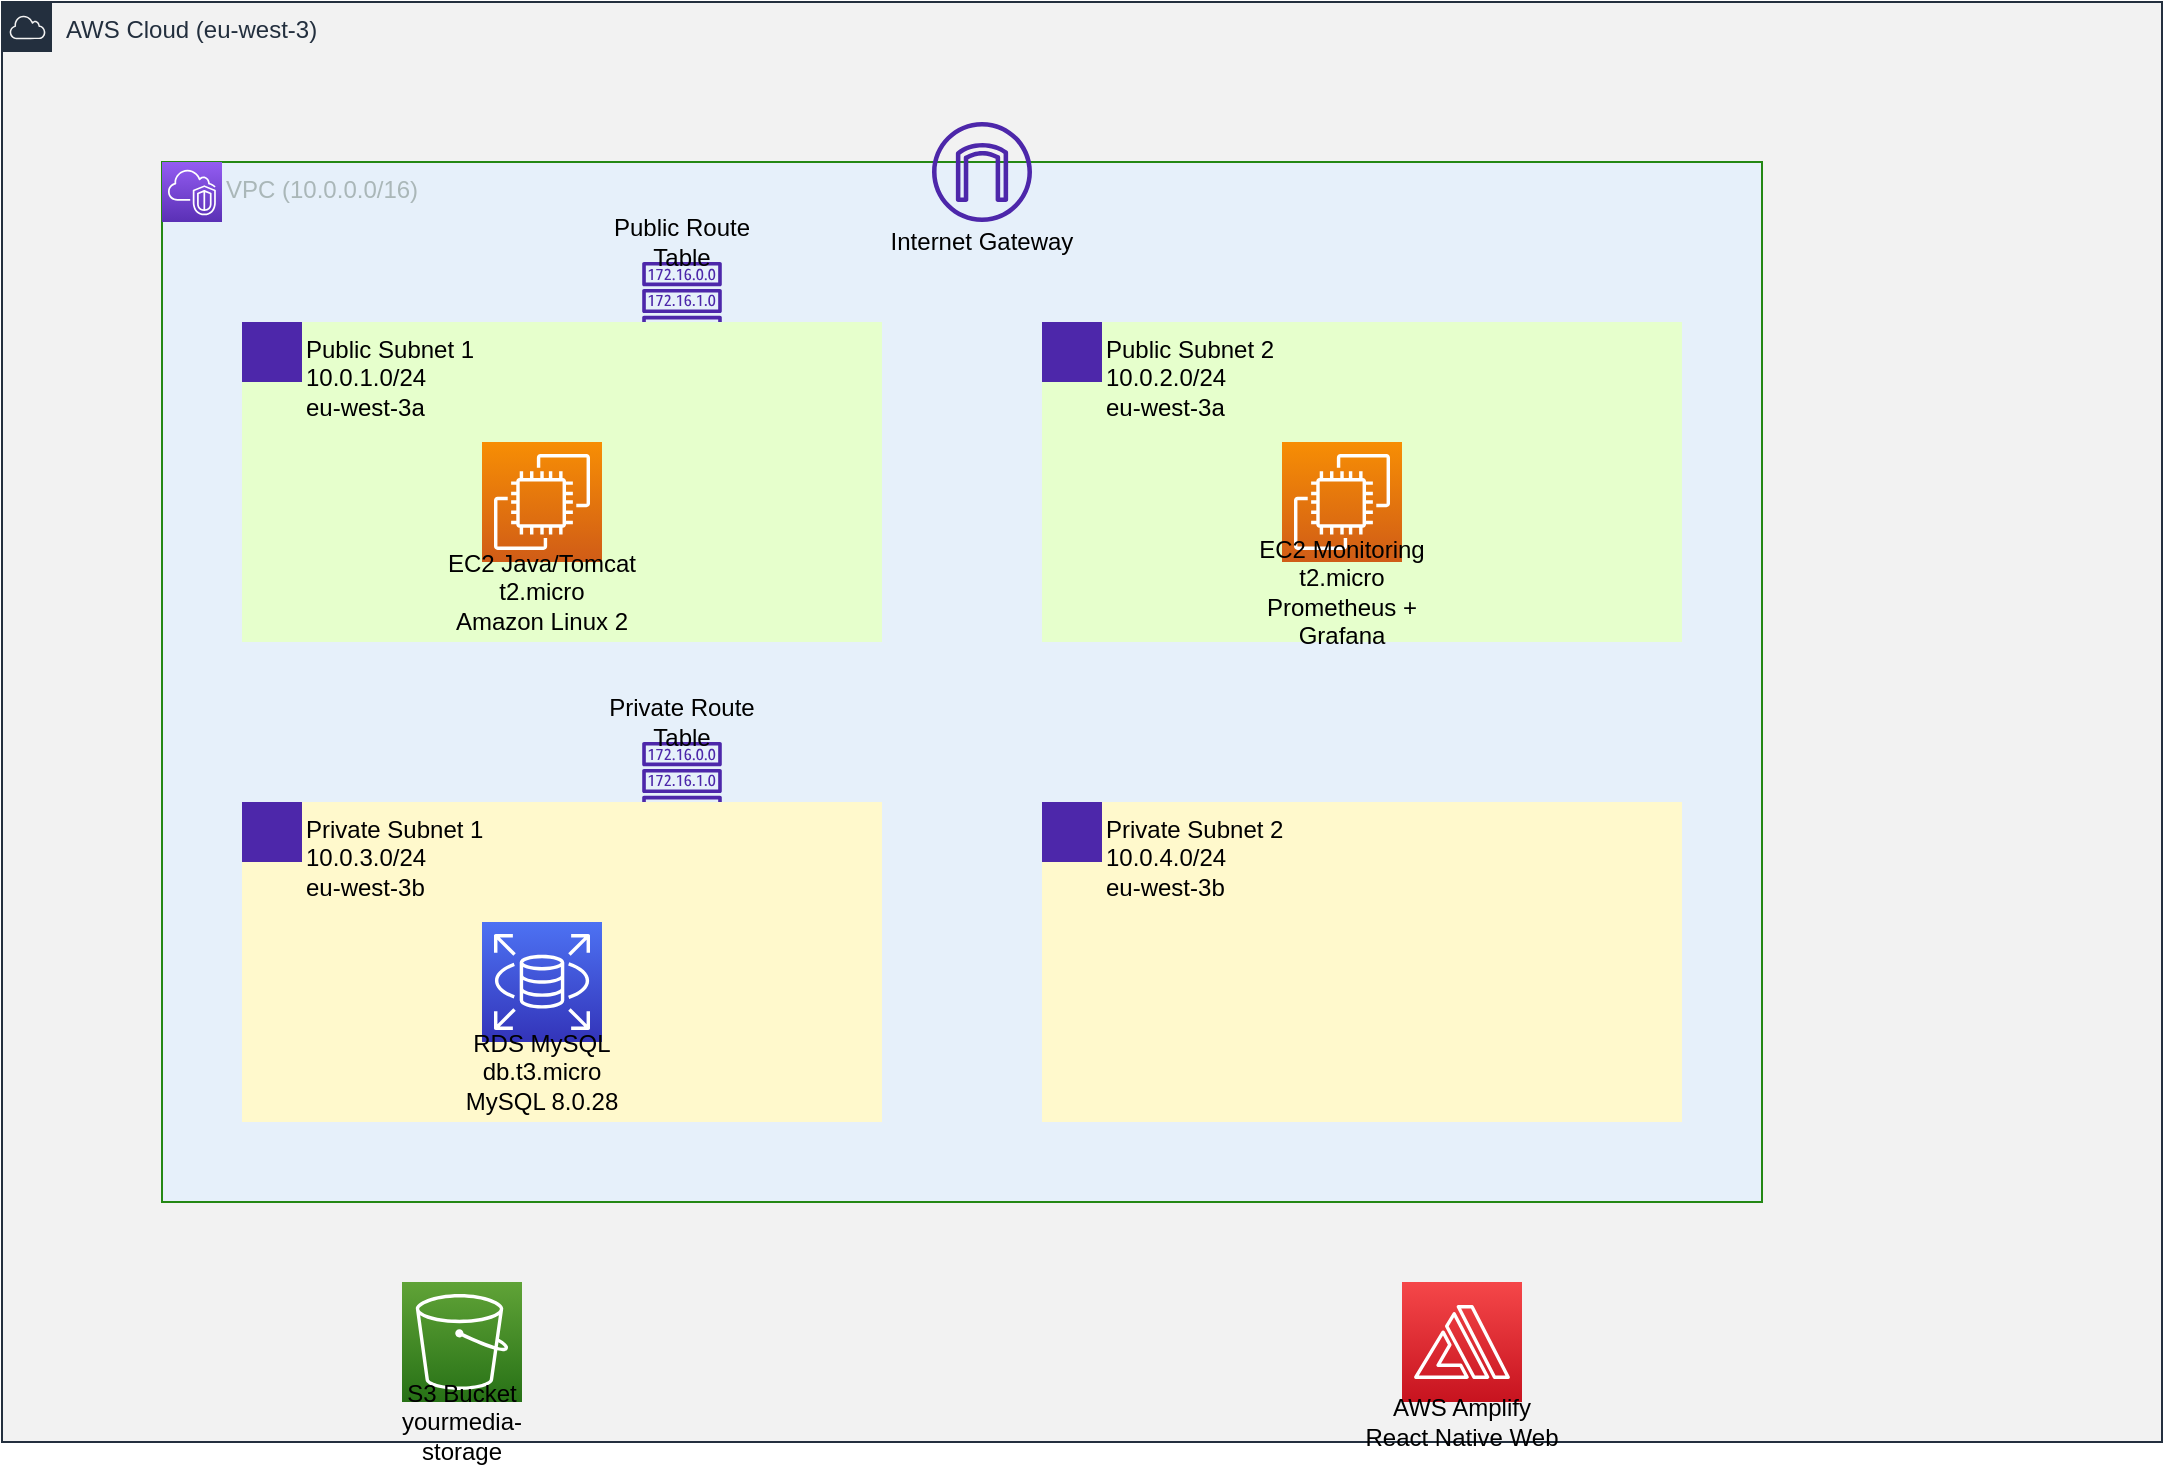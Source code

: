<mxfile version="21.3.7">
  <diagram id="yourmedia-aws-architecture" name="YourMedia AWS Architecture">
    <mxGraphModel dx="1422" dy="798" grid="1" gridSize="10" guides="1" tooltips="1" connect="1" arrows="1" fold="1" page="1" pageScale="1" pageWidth="1169" pageHeight="827" math="0" shadow="0">
      <root>
        <mxCell id="0" />
        <mxCell id="1" parent="0" />
        <!-- AWS Cloud -->
        <mxCell id="aws-cloud" value="AWS Cloud (eu-west-3)" style="points=[[0,0],[0.25,0],[0.5,0],[0.75,0],[1,0],[1,0.25],[1,0.5],[1,0.75],[1,1],[0.75,1],[0.5,1],[0.25,1],[0,1],[0,0.75],[0,0.5],[0,0.25]];outlineConnect=0;gradientColor=none;html=1;whiteSpace=wrap;fontSize=12;fontStyle=0;container=1;pointerEvents=0;collapsible=0;recursiveResize=0;shape=mxgraph.aws4.group;grIcon=mxgraph.aws4.group_aws_cloud;strokeColor=#232F3E;fillColor=#F2F2F2;verticalAlign=top;align=left;spacingLeft=30;fontColor=#232F3E;dashed=0;" vertex="1" parent="1">
          <mxGeometry x="40" y="40" width="1080" height="720" as="geometry" />
        </mxCell>
        <!-- VPC -->
        <mxCell id="vpc" value="VPC (10.0.0.0/16)" style="points=[[0,0],[0.25,0],[0.5,0],[0.75,0],[1,0],[1,0.25],[1,0.5],[1,0.75],[1,1],[0.75,1],[0.5,1],[0.25,1],[0,1],[0,0.75],[0,0.5],[0,0.25]];outlineConnect=0;gradientColor=none;html=1;whiteSpace=wrap;fontSize=12;fontStyle=0;container=1;pointerEvents=0;collapsible=0;recursiveResize=0;shape=mxgraph.aws4.group;grIcon=mxgraph.aws4.group_vpc;strokeColor=#248814;fillColor=#E6F0FA;verticalAlign=top;align=left;spacingLeft=30;fontColor=#AAB7B8;dashed=0;" vertex="1" parent="aws-cloud">
          <mxGeometry x="80" y="80" width="800" height="520" as="geometry" />
        </mxCell>
        <!-- VPC Icon -->
        <mxCell id="vpc-icon" value="" style="sketch=0;points=[[0,0,0],[0.25,0,0],[0.5,0,0],[0.75,0,0],[1,0,0],[0,1,0],[0.25,1,0],[0.5,1,0],[0.75,1,0],[1,1,0],[0,0.25,0],[0,0.5,0],[0,0.75,0],[1,0.25,0],[1,0.5,0],[1,0.75,0]];outlineConnect=0;fontColor=#232F3E;gradientColor=#945DF2;gradientDirection=north;fillColor=#5A30B5;strokeColor=#ffffff;dashed=0;verticalLabelPosition=bottom;verticalAlign=top;align=center;html=1;fontSize=12;fontStyle=0;aspect=fixed;shape=mxgraph.aws4.resourceIcon;resIcon=mxgraph.aws4.vpc;" vertex="1" parent="vpc">
          <mxGeometry width="30" height="30" as="geometry" />
        </mxCell>
        
        <!-- Internet Gateway -->
        <mxCell id="internet-gateway" value="" style="sketch=0;outlineConnect=0;fontColor=#232F3E;gradientColor=none;fillColor=#4D27AA;strokeColor=none;dashed=0;verticalLabelPosition=bottom;verticalAlign=top;align=center;html=1;fontSize=12;fontStyle=0;aspect=fixed;pointerEvents=1;shape=mxgraph.aws4.internet_gateway;" vertex="1" parent="vpc">
          <mxGeometry x="385" y="-20" width="50" height="50" as="geometry" />
        </mxCell>
        
        <!-- Internet Gateway Label -->
        <mxCell id="internet-gateway-label" value="Internet Gateway" style="text;html=1;strokeColor=none;fillColor=none;align=center;verticalAlign=middle;whiteSpace=wrap;rounded=0;" vertex="1" parent="vpc">
          <mxGeometry x="360" y="30" width="100" height="20" as="geometry" />
        </mxCell>
        
        <!-- Public Route Table -->
        <mxCell id="public-route-table" value="" style="sketch=0;outlineConnect=0;fontColor=#232F3E;gradientColor=none;fillColor=#4D27AA;strokeColor=none;dashed=0;verticalLabelPosition=bottom;verticalAlign=top;align=center;html=1;fontSize=12;fontStyle=0;aspect=fixed;pointerEvents=1;shape=mxgraph.aws4.route_table;" vertex="1" parent="vpc">
          <mxGeometry x="240" y="50" width="40" height="39" as="geometry" />
        </mxCell>
        
        <!-- Public Route Table Label -->
        <mxCell id="public-route-table-label" value="Public Route Table" style="text;html=1;strokeColor=none;fillColor=none;align=center;verticalAlign=middle;whiteSpace=wrap;rounded=0;" vertex="1" parent="vpc">
          <mxGeometry x="210" y="30" width="100" height="20" as="geometry" />
        </mxCell>
        
        <!-- Private Route Table -->
        <mxCell id="private-route-table" value="" style="sketch=0;outlineConnect=0;fontColor=#232F3E;gradientColor=none;fillColor=#4D27AA;strokeColor=none;dashed=0;verticalLabelPosition=bottom;verticalAlign=top;align=center;html=1;fontSize=12;fontStyle=0;aspect=fixed;pointerEvents=1;shape=mxgraph.aws4.route_table;" vertex="1" parent="vpc">
          <mxGeometry x="240" y="290" width="40" height="39" as="geometry" />
        </mxCell>
        
        <!-- Private Route Table Label -->
        <mxCell id="private-route-table-label" value="Private Route Table" style="text;html=1;strokeColor=none;fillColor=none;align=center;verticalAlign=middle;whiteSpace=wrap;rounded=0;" vertex="1" parent="vpc">
          <mxGeometry x="210" y="270" width="100" height="20" as="geometry" />
        </mxCell>
        
        <!-- Public Subnet 1 -->
        <mxCell id="public-subnet-1" value="Public Subnet 1&#xa;10.0.1.0/24&#xa;eu-west-3a" style="points=[[0,0],[0.25,0],[0.5,0],[0.75,0],[1,0],[1,0.25],[1,0.5],[1,0.75],[1,1],[0.75,1],[0.5,1],[0.25,1],[0,1],[0,0.75],[0,0.5],[0,0.25]];outlineConnect=0;gradientColor=none;html=1;whiteSpace=wrap;fontSize=12;fontStyle=0;container=1;pointerEvents=0;collapsible=0;recursiveResize=0;shape=mxgraph.aws4.group;grIcon=mxgraph.aws4.group_security_group;grStroke=0;strokeColor=#248814;fillColor=#E6FFCC;verticalAlign=top;align=left;spacingLeft=30;fontColor=#000000;dashed=0;" vertex="1" parent="vpc">
          <mxGeometry x="40" y="80" width="320" height="160" as="geometry" />
        </mxCell>
        <!-- Subnet Icon -->
        <mxCell id="public-subnet-1-icon" value="" style="sketch=0;outlineConnect=0;fontColor=#232F3E;gradientColor=none;fillColor=#4D27AA;strokeColor=none;dashed=0;verticalLabelPosition=bottom;verticalAlign=top;align=center;html=1;fontSize=12;fontStyle=0;aspect=fixed;pointerEvents=1;shape=mxgraph.aws4.subnet;" vertex="1" parent="public-subnet-1">
          <mxGeometry width="30" height="30" as="geometry" />
        </mxCell>
        
        <!-- EC2 Java/Tomcat -->
        <mxCell id="ec2-java" value="" style="sketch=0;points=[[0,0,0],[0.25,0,0],[0.5,0,0],[0.75,0,0],[1,0,0],[0,1,0],[0.25,1,0],[0.5,1,0],[0.75,1,0],[1,1,0],[0,0.25,0],[0,0.5,0],[0,0.75,0],[1,0.25,0],[1,0.5,0],[1,0.75,0]];outlineConnect=0;fontColor=#232F3E;gradientColor=#F78E04;gradientDirection=north;fillColor=#D05C17;strokeColor=#ffffff;dashed=0;verticalLabelPosition=bottom;verticalAlign=top;align=center;html=1;fontSize=12;fontStyle=0;aspect=fixed;shape=mxgraph.aws4.resourceIcon;resIcon=mxgraph.aws4.ec2;" vertex="1" parent="public-subnet-1">
          <mxGeometry x="120" y="60" width="60" height="60" as="geometry" />
        </mxCell>
        
        <!-- EC2 Java/Tomcat Label -->
        <mxCell id="ec2-java-label" value="EC2 Java/Tomcat&#xa;t2.micro&#xa;Amazon Linux 2" style="text;html=1;strokeColor=none;fillColor=none;align=center;verticalAlign=middle;whiteSpace=wrap;rounded=0;" vertex="1" parent="public-subnet-1">
          <mxGeometry x="100" y="120" width="100" height="30" as="geometry" />
        </mxCell>
        
        <!-- Public Subnet 2 -->
        <mxCell id="public-subnet-2" value="Public Subnet 2&#xa;10.0.2.0/24&#xa;eu-west-3a" style="points=[[0,0],[0.25,0],[0.5,0],[0.75,0],[1,0],[1,0.25],[1,0.5],[1,0.75],[1,1],[0.75,1],[0.5,1],[0.25,1],[0,1],[0,0.75],[0,0.5],[0,0.25]];outlineConnect=0;gradientColor=none;html=1;whiteSpace=wrap;fontSize=12;fontStyle=0;container=1;pointerEvents=0;collapsible=0;recursiveResize=0;shape=mxgraph.aws4.group;grIcon=mxgraph.aws4.group_security_group;grStroke=0;strokeColor=#248814;fillColor=#E6FFCC;verticalAlign=top;align=left;spacingLeft=30;fontColor=#000000;dashed=0;" vertex="1" parent="vpc">
          <mxGeometry x="440" y="80" width="320" height="160" as="geometry" />
        </mxCell>
        <!-- Subnet Icon -->
        <mxCell id="public-subnet-2-icon" value="" style="sketch=0;outlineConnect=0;fontColor=#232F3E;gradientColor=none;fillColor=#4D27AA;strokeColor=none;dashed=0;verticalLabelPosition=bottom;verticalAlign=top;align=center;html=1;fontSize=12;fontStyle=0;aspect=fixed;pointerEvents=1;shape=mxgraph.aws4.subnet;" vertex="1" parent="public-subnet-2">
          <mxGeometry width="30" height="30" as="geometry" />
        </mxCell>
        
        <!-- EC2 Monitoring -->
        <mxCell id="ec2-monitoring" value="" style="sketch=0;points=[[0,0,0],[0.25,0,0],[0.5,0,0],[0.75,0,0],[1,0,0],[0,1,0],[0.25,1,0],[0.5,1,0],[0.75,1,0],[1,1,0],[0,0.25,0],[0,0.5,0],[0,0.75,0],[1,0.25,0],[1,0.5,0],[1,0.75,0]];outlineConnect=0;fontColor=#232F3E;gradientColor=#F78E04;gradientDirection=north;fillColor=#D05C17;strokeColor=#ffffff;dashed=0;verticalLabelPosition=bottom;verticalAlign=top;align=center;html=1;fontSize=12;fontStyle=0;aspect=fixed;shape=mxgraph.aws4.resourceIcon;resIcon=mxgraph.aws4.ec2;" vertex="1" parent="public-subnet-2">
          <mxGeometry x="120" y="60" width="60" height="60" as="geometry" />
        </mxCell>
        
        <!-- EC2 Monitoring Label -->
        <mxCell id="ec2-monitoring-label" value="EC2 Monitoring&#xa;t2.micro&#xa;Prometheus + Grafana" style="text;html=1;strokeColor=none;fillColor=none;align=center;verticalAlign=middle;whiteSpace=wrap;rounded=0;" vertex="1" parent="public-subnet-2">
          <mxGeometry x="100" y="120" width="100" height="30" as="geometry" />
        </mxCell>
        
        <!-- Private Subnet 1 -->
        <mxCell id="private-subnet-1" value="Private Subnet 1&#xa;10.0.3.0/24&#xa;eu-west-3b" style="points=[[0,0],[0.25,0],[0.5,0],[0.75,0],[1,0],[1,0.25],[1,0.5],[1,0.75],[1,1],[0.75,1],[0.5,1],[0.25,1],[0,1],[0,0.75],[0,0.5],[0,0.25]];outlineConnect=0;gradientColor=none;html=1;whiteSpace=wrap;fontSize=12;fontStyle=0;container=1;pointerEvents=0;collapsible=0;recursiveResize=0;shape=mxgraph.aws4.group;grIcon=mxgraph.aws4.group_security_group;grStroke=0;strokeColor=#147EBA;fillColor=#FFF9CC;verticalAlign=top;align=left;spacingLeft=30;fontColor=#000000;dashed=0;" vertex="1" parent="vpc">
          <mxGeometry x="40" y="320" width="320" height="160" as="geometry" />
        </mxCell>
        <!-- Subnet Icon -->
        <mxCell id="private-subnet-1-icon" value="" style="sketch=0;outlineConnect=0;fontColor=#232F3E;gradientColor=none;fillColor=#4D27AA;strokeColor=none;dashed=0;verticalLabelPosition=bottom;verticalAlign=top;align=center;html=1;fontSize=12;fontStyle=0;aspect=fixed;pointerEvents=1;shape=mxgraph.aws4.subnet;" vertex="1" parent="private-subnet-1">
          <mxGeometry width="30" height="30" as="geometry" />
        </mxCell>
        
        <!-- RDS MySQL -->
        <mxCell id="rds-mysql" value="" style="sketch=0;points=[[0,0,0],[0.25,0,0],[0.5,0,0],[0.75,0,0],[1,0,0],[0,1,0],[0.25,1,0],[0.5,1,0],[0.75,1,0],[1,1,0],[0,0.25,0],[0,0.5,0],[0,0.75,0],[1,0.25,0],[1,0.5,0],[1,0.75,0]];outlineConnect=0;fontColor=#232F3E;gradientColor=#4D72F3;gradientDirection=north;fillColor=#3334B9;strokeColor=#ffffff;dashed=0;verticalLabelPosition=bottom;verticalAlign=top;align=center;html=1;fontSize=12;fontStyle=0;aspect=fixed;shape=mxgraph.aws4.resourceIcon;resIcon=mxgraph.aws4.rds;" vertex="1" parent="private-subnet-1">
          <mxGeometry x="120" y="60" width="60" height="60" as="geometry" />
        </mxCell>
        
        <!-- RDS MySQL Label -->
        <mxCell id="rds-mysql-label" value="RDS MySQL&#xa;db.t3.micro&#xa;MySQL 8.0.28" style="text;html=1;strokeColor=none;fillColor=none;align=center;verticalAlign=middle;whiteSpace=wrap;rounded=0;" vertex="1" parent="private-subnet-1">
          <mxGeometry x="100" y="120" width="100" height="30" as="geometry" />
        </mxCell>
        
        <!-- Private Subnet 2 -->
        <mxCell id="private-subnet-2" value="Private Subnet 2&#xa;10.0.4.0/24&#xa;eu-west-3b" style="points=[[0,0],[0.25,0],[0.5,0],[0.75,0],[1,0],[1,0.25],[1,0.5],[1,0.75],[1,1],[0.75,1],[0.5,1],[0.25,1],[0,1],[0,0.75],[0,0.5],[0,0.25]];outlineConnect=0;gradientColor=none;html=1;whiteSpace=wrap;fontSize=12;fontStyle=0;container=1;pointerEvents=0;collapsible=0;recursiveResize=0;shape=mxgraph.aws4.group;grIcon=mxgraph.aws4.group_security_group;grStroke=0;strokeColor=#147EBA;fillColor=#FFF9CC;verticalAlign=top;align=left;spacingLeft=30;fontColor=#000000;dashed=0;" vertex="1" parent="vpc">
          <mxGeometry x="440" y="320" width="320" height="160" as="geometry" />
        </mxCell>
        <!-- Subnet Icon -->
        <mxCell id="private-subnet-2-icon" value="" style="sketch=0;outlineConnect=0;fontColor=#232F3E;gradientColor=none;fillColor=#4D27AA;strokeColor=none;dashed=0;verticalLabelPosition=bottom;verticalAlign=top;align=center;html=1;fontSize=12;fontStyle=0;aspect=fixed;pointerEvents=1;shape=mxgraph.aws4.subnet;" vertex="1" parent="private-subnet-2">
          <mxGeometry width="30" height="30" as="geometry" />
        </mxCell>
        
        <!-- S3 Bucket -->
        <mxCell id="s3-bucket" value="" style="sketch=0;points=[[0,0,0],[0.25,0,0],[0.5,0,0],[0.75,0,0],[1,0,0],[0,1,0],[0.25,1,0],[0.5,1,0],[0.75,1,0],[1,1,0],[0,0.25,0],[0,0.5,0],[0,0.75,0],[1,0.25,0],[1,0.5,0],[1,0.75,0]];outlineConnect=0;fontColor=#232F3E;gradientColor=#60A337;gradientDirection=north;fillColor=#277116;strokeColor=#ffffff;dashed=0;verticalLabelPosition=bottom;verticalAlign=top;align=center;html=1;fontSize=12;fontStyle=0;aspect=fixed;shape=mxgraph.aws4.resourceIcon;resIcon=mxgraph.aws4.s3;" vertex="1" parent="aws-cloud">
          <mxGeometry x="200" y="640" width="60" height="60" as="geometry" />
        </mxCell>
        
        <!-- S3 Bucket Label -->
        <mxCell id="s3-bucket-label" value="S3 Bucket&#xa;yourmedia-storage" style="text;html=1;strokeColor=none;fillColor=none;align=center;verticalAlign=middle;whiteSpace=wrap;rounded=0;" vertex="1" parent="aws-cloud">
          <mxGeometry x="180" y="700" width="100" height="20" as="geometry" />
        </mxCell>
        
        <!-- AWS Amplify -->
        <mxCell id="amplify" value="" style="sketch=0;points=[[0,0,0],[0.25,0,0],[0.5,0,0],[0.75,0,0],[1,0,0],[0,1,0],[0.25,1,0],[0.5,1,0],[0.75,1,0],[1,1,0],[0,0.25,0],[0,0.5,0],[0,0.75,0],[1,0.25,0],[1,0.5,0],[1,0.75,0]];outlineConnect=0;fontColor=#232F3E;gradientColor=#F54749;gradientDirection=north;fillColor=#C7131F;strokeColor=#ffffff;dashed=0;verticalLabelPosition=bottom;verticalAlign=top;align=center;html=1;fontSize=12;fontStyle=0;aspect=fixed;shape=mxgraph.aws4.resourceIcon;resIcon=mxgraph.aws4.amplify;" vertex="1" parent="aws-cloud">
          <mxGeometry x="700" y="640" width="60" height="60" as="geometry" />
        </mxCell>
        
        <!-- AWS Amplify Label -->
        <mxCell id="amplify-label" value="AWS Amplify&#xa;React Native Web" style="text;html=1;strokeColor=none;fillColor=none;align=center;verticalAlign=middle;whiteSpace=wrap;rounded=0;" vertex="1" parent="aws-cloud">
          <mxGeometry x="680" y="700" width="100" height="20" as="geometry" />
        </mxCell>
      </root>
    </mxGraphModel>
  </diagram>
</mxfile>
